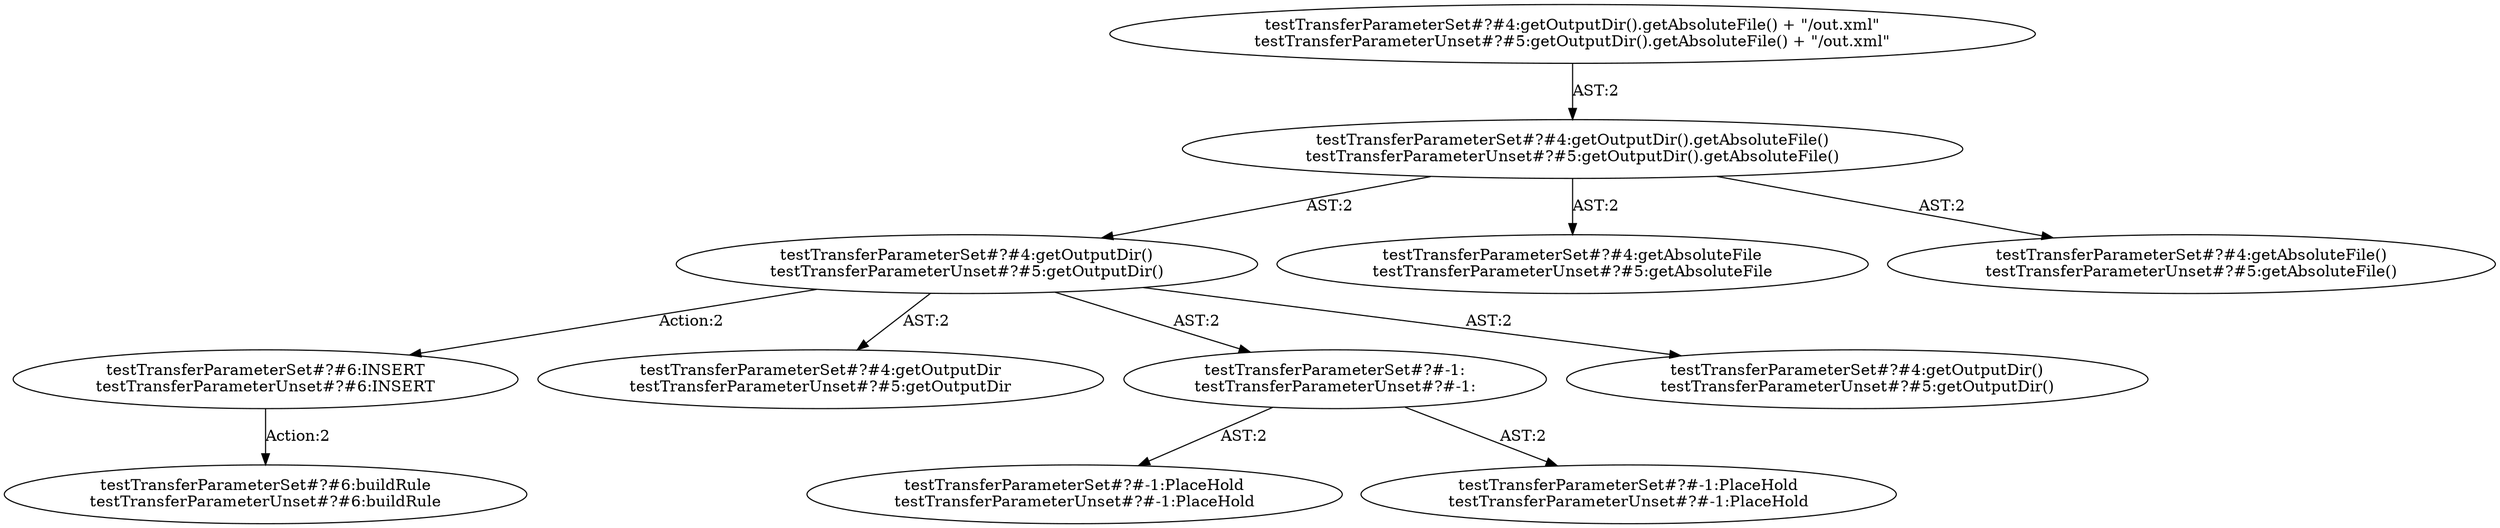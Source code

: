 digraph "Pattern" {
0 [label="testTransferParameterSet#?#6:INSERT
testTransferParameterUnset#?#6:INSERT" shape=ellipse]
1 [label="testTransferParameterSet#?#4:getOutputDir()
testTransferParameterUnset#?#5:getOutputDir()" shape=ellipse]
2 [label="testTransferParameterSet#?#4:getOutputDir().getAbsoluteFile()
testTransferParameterUnset#?#5:getOutputDir().getAbsoluteFile()" shape=ellipse]
3 [label="testTransferParameterSet#?#4:getOutputDir().getAbsoluteFile() + \"/out.xml\"
testTransferParameterUnset#?#5:getOutputDir().getAbsoluteFile() + \"/out.xml\"" shape=ellipse]
4 [label="testTransferParameterSet#?#4:getAbsoluteFile
testTransferParameterUnset#?#5:getAbsoluteFile" shape=ellipse]
5 [label="testTransferParameterSet#?#4:getAbsoluteFile()
testTransferParameterUnset#?#5:getAbsoluteFile()" shape=ellipse]
6 [label="testTransferParameterSet#?#4:getOutputDir
testTransferParameterUnset#?#5:getOutputDir" shape=ellipse]
7 [label="testTransferParameterSet#?#-1:
testTransferParameterUnset#?#-1:" shape=ellipse]
8 [label="testTransferParameterSet#?#-1:PlaceHold
testTransferParameterUnset#?#-1:PlaceHold" shape=ellipse]
9 [label="testTransferParameterSet#?#-1:PlaceHold
testTransferParameterUnset#?#-1:PlaceHold" shape=ellipse]
10 [label="testTransferParameterSet#?#4:getOutputDir()
testTransferParameterUnset#?#5:getOutputDir()" shape=ellipse]
11 [label="testTransferParameterSet#?#6:buildRule
testTransferParameterUnset#?#6:buildRule" shape=ellipse]
0 -> 11 [label="Action:2"];
1 -> 0 [label="Action:2"];
1 -> 6 [label="AST:2"];
1 -> 7 [label="AST:2"];
1 -> 10 [label="AST:2"];
2 -> 1 [label="AST:2"];
2 -> 4 [label="AST:2"];
2 -> 5 [label="AST:2"];
3 -> 2 [label="AST:2"];
7 -> 8 [label="AST:2"];
7 -> 9 [label="AST:2"];
}